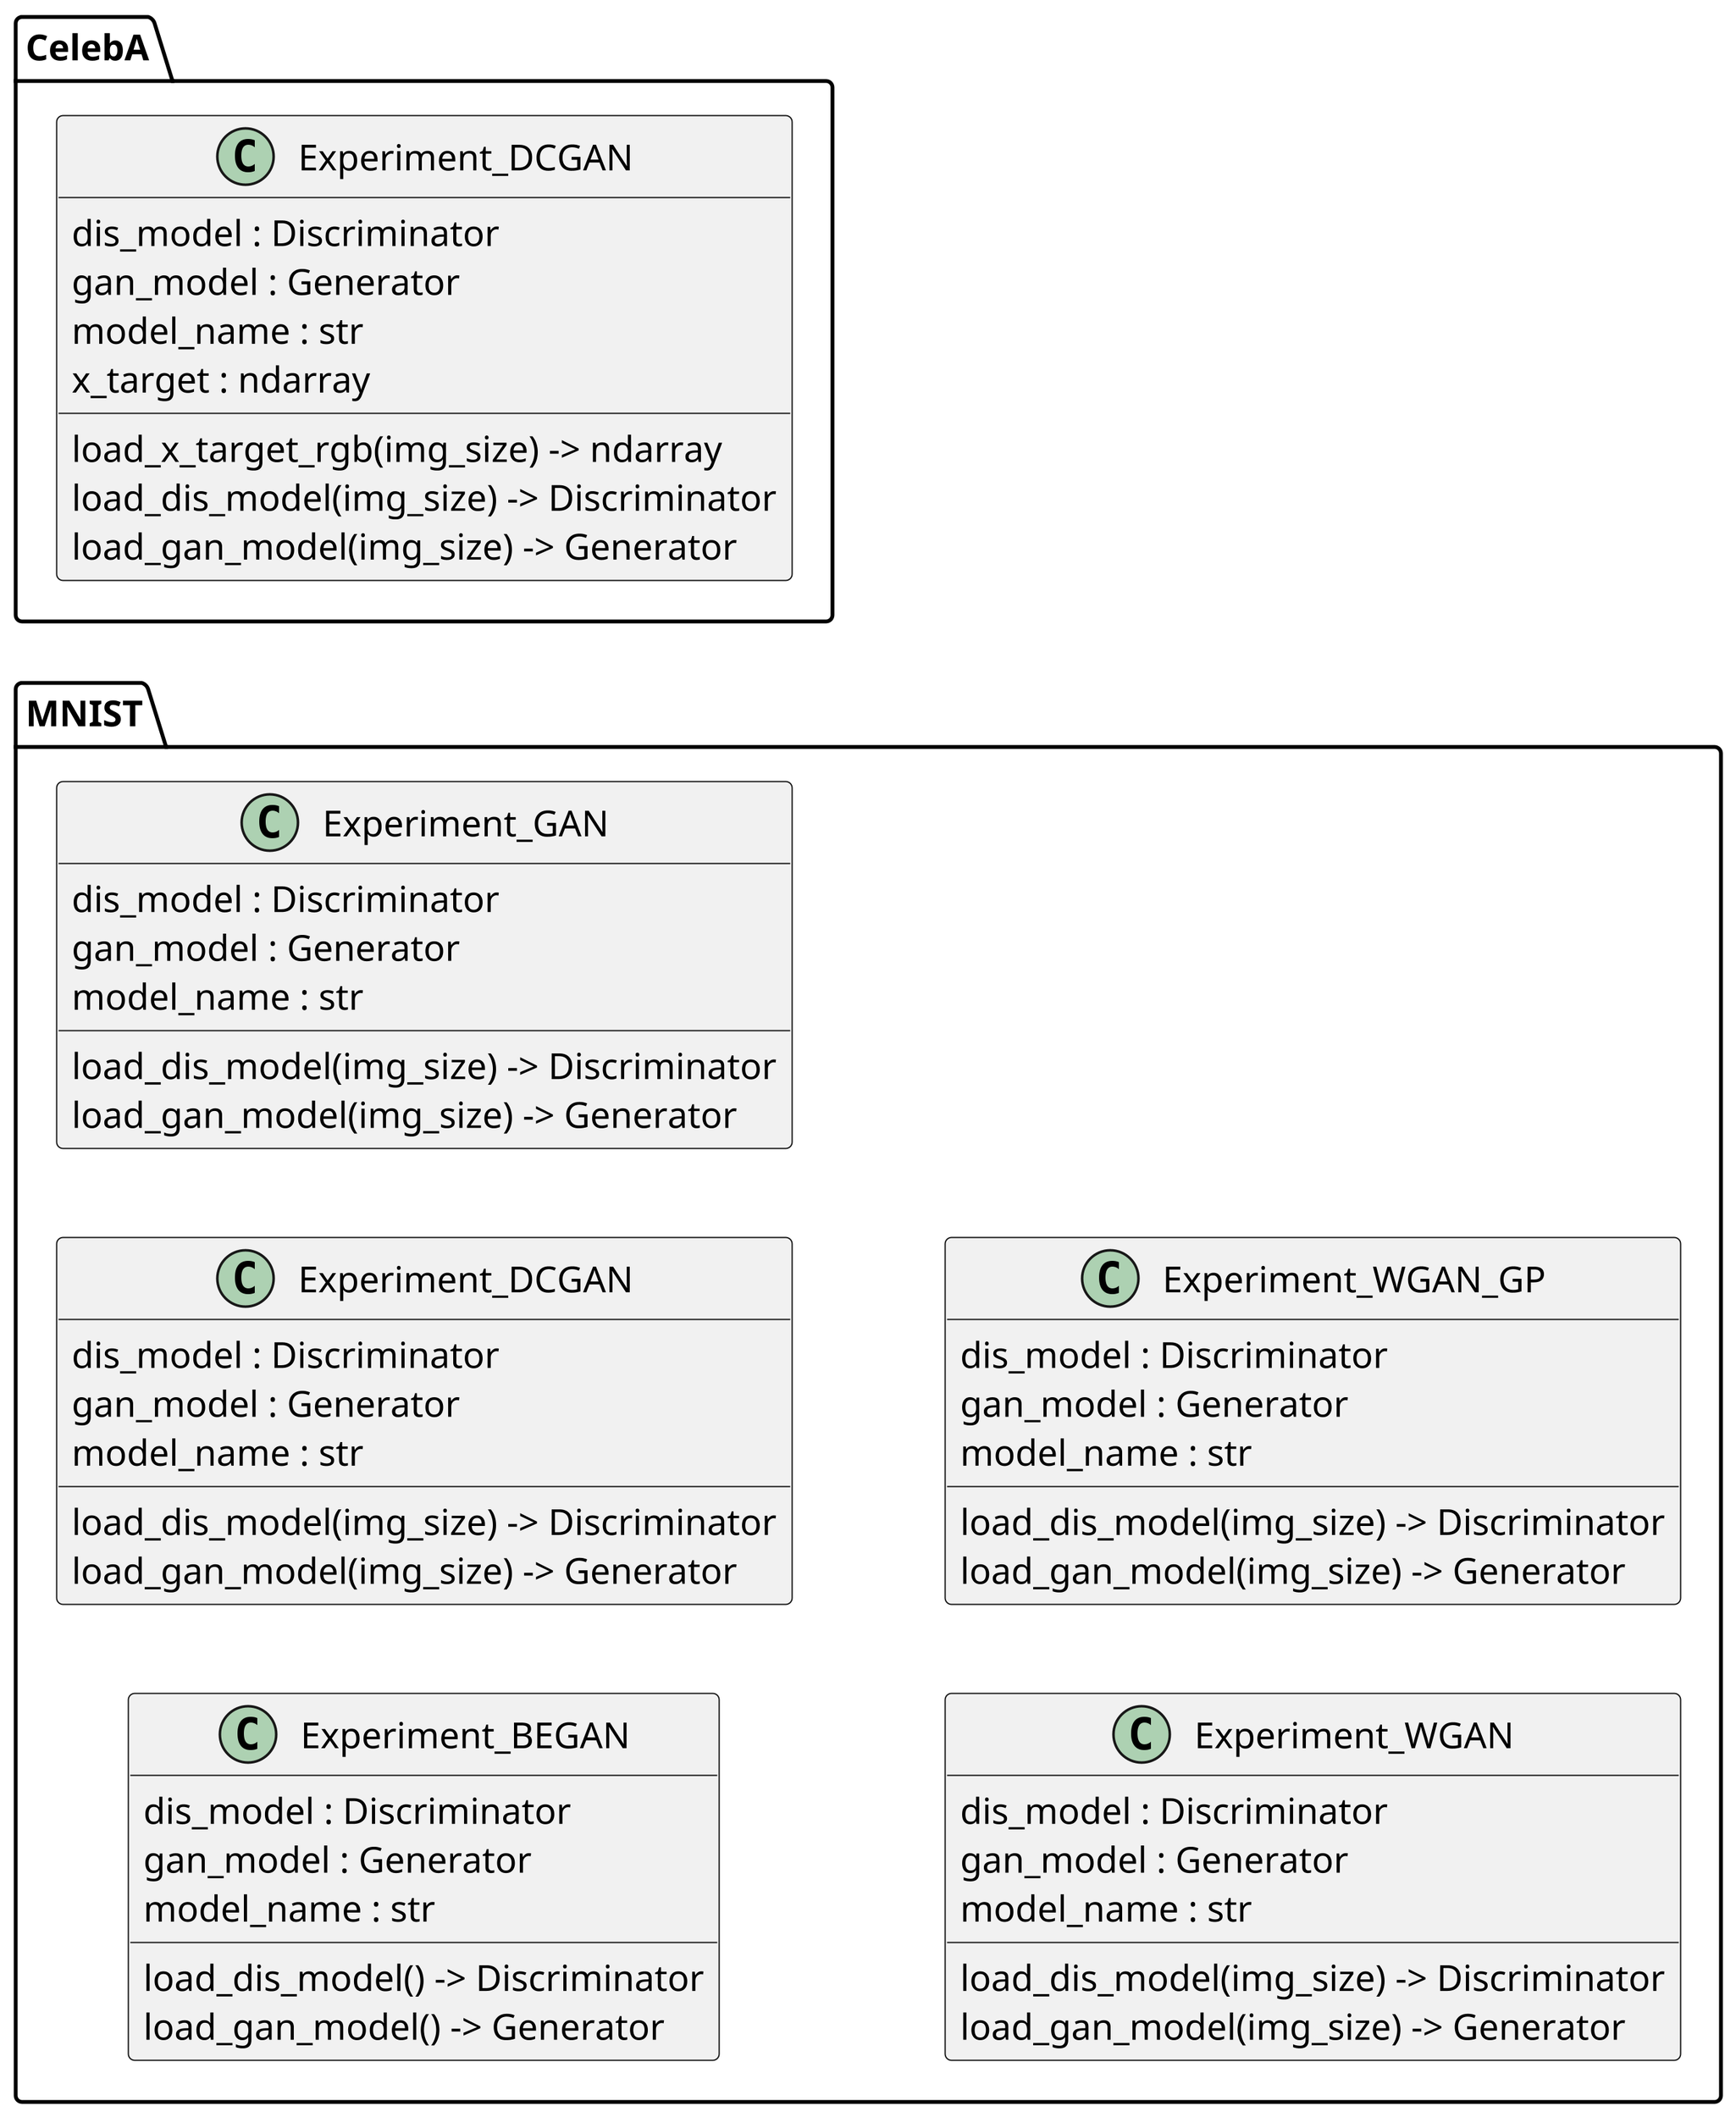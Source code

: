 @startuml classes_Experiments_package
set namespaceSeparator none
scale 5
left to right direction


package "MNIST" {
  class "Experiment_BEGAN" as tests.experiments.mnist.experiment_began.Experiment_BEGAN {
    dis_model : Discriminator
    gan_model : Generator
    model_name : str
    load_dis_model() -> Discriminator
    load_gan_model() -> Generator
  }

  class "Experiment_DCGAN" as tests.experiments.mnist.experiment_dcgan.Experiment_DCGAN {
    dis_model : Discriminator
    gan_model : Generator
    model_name : str
    load_dis_model(img_size) -> Discriminator
    load_gan_model(img_size) -> Generator
  }
  class "Experiment_GAN" as tests.experiments.mnist.experiment_gan.Experiment_GAN {
    dis_model : Discriminator
    gan_model : Generator
    model_name : str
    load_dis_model(img_size) -> Discriminator
    load_gan_model(img_size) -> Generator
  }
  class "Experiment_WGAN" as tests.experiments.mnist.experiment_wgan.Experiment_WGAN {
    dis_model : Discriminator
    gan_model : Generator
    model_name : str
      load_dis_model(img_size) -> Discriminator
    load_gan_model(img_size) -> Generator
  }
  class "Experiment_WGAN_GP" as tests.experiments.mnist.experiment_wgan_gp.Experiment_WGAN_GP {
    dis_model : Discriminator
    gan_model : Generator
    model_name : str
    load_dis_model(img_size) -> Discriminator
    load_gan_model(img_size) -> Generator
  }
}


package "CelebA" {
  class "Experiment_DCGAN" as tests.experiments.celeba.experiment_dcgan.Experiment_DCGAN {
    dis_model : Discriminator
    gan_model : Generator
    model_name : str
    x_target : ndarray
    load_x_target_rgb(img_size) -> ndarray
    load_dis_model(img_size) -> Discriminator
    load_gan_model(img_size) -> Generator
  }
}

@enduml

